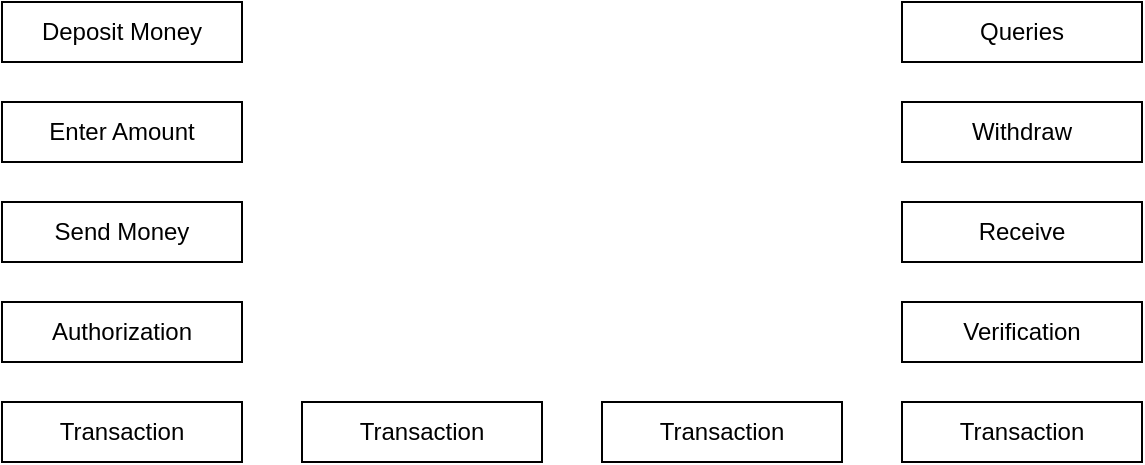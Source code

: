<mxfile version="15.1.0" type="github">
  <diagram id="zz0mKOecC72sVzWUUMJu" name="Page-1">
    <mxGraphModel dx="704" dy="745" grid="1" gridSize="10" guides="1" tooltips="1" connect="1" arrows="1" fold="1" page="1" pageScale="1" pageWidth="850" pageHeight="1100" math="0" shadow="0">
      <root>
        <mxCell id="0" />
        <mxCell id="1" parent="0" />
        <mxCell id="0J8yw136S-XIh5V0hXsa-1" value="Deposit Money" style="rounded=0;whiteSpace=wrap;html=1;" vertex="1" parent="1">
          <mxGeometry x="200" y="210" width="120" height="30" as="geometry" />
        </mxCell>
        <mxCell id="0J8yw136S-XIh5V0hXsa-2" value="Enter Amount" style="rounded=0;whiteSpace=wrap;html=1;" vertex="1" parent="1">
          <mxGeometry x="200" y="260" width="120" height="30" as="geometry" />
        </mxCell>
        <mxCell id="0J8yw136S-XIh5V0hXsa-3" value="Send Money" style="rounded=0;whiteSpace=wrap;html=1;" vertex="1" parent="1">
          <mxGeometry x="200" y="310" width="120" height="30" as="geometry" />
        </mxCell>
        <mxCell id="0J8yw136S-XIh5V0hXsa-4" value="Authorization" style="rounded=0;whiteSpace=wrap;html=1;" vertex="1" parent="1">
          <mxGeometry x="200" y="360" width="120" height="30" as="geometry" />
        </mxCell>
        <mxCell id="0J8yw136S-XIh5V0hXsa-5" value="Transaction" style="rounded=0;whiteSpace=wrap;html=1;" vertex="1" parent="1">
          <mxGeometry x="200" y="410" width="120" height="30" as="geometry" />
        </mxCell>
        <mxCell id="0J8yw136S-XIh5V0hXsa-6" value="Transaction" style="rounded=0;whiteSpace=wrap;html=1;" vertex="1" parent="1">
          <mxGeometry x="350" y="410" width="120" height="30" as="geometry" />
        </mxCell>
        <mxCell id="0J8yw136S-XIh5V0hXsa-7" value="Transaction" style="rounded=0;whiteSpace=wrap;html=1;" vertex="1" parent="1">
          <mxGeometry x="500" y="410" width="120" height="30" as="geometry" />
        </mxCell>
        <mxCell id="0J8yw136S-XIh5V0hXsa-9" value="Queries" style="rounded=0;whiteSpace=wrap;html=1;" vertex="1" parent="1">
          <mxGeometry x="650" y="210" width="120" height="30" as="geometry" />
        </mxCell>
        <mxCell id="0J8yw136S-XIh5V0hXsa-10" value="Withdraw" style="rounded=0;whiteSpace=wrap;html=1;" vertex="1" parent="1">
          <mxGeometry x="650" y="260" width="120" height="30" as="geometry" />
        </mxCell>
        <mxCell id="0J8yw136S-XIh5V0hXsa-11" value="Receive" style="rounded=0;whiteSpace=wrap;html=1;" vertex="1" parent="1">
          <mxGeometry x="650" y="310" width="120" height="30" as="geometry" />
        </mxCell>
        <mxCell id="0J8yw136S-XIh5V0hXsa-12" value="Verification" style="rounded=0;whiteSpace=wrap;html=1;" vertex="1" parent="1">
          <mxGeometry x="650" y="360" width="120" height="30" as="geometry" />
        </mxCell>
        <mxCell id="0J8yw136S-XIh5V0hXsa-13" value="Transaction" style="rounded=0;whiteSpace=wrap;html=1;" vertex="1" parent="1">
          <mxGeometry x="650" y="410" width="120" height="30" as="geometry" />
        </mxCell>
      </root>
    </mxGraphModel>
  </diagram>
</mxfile>
